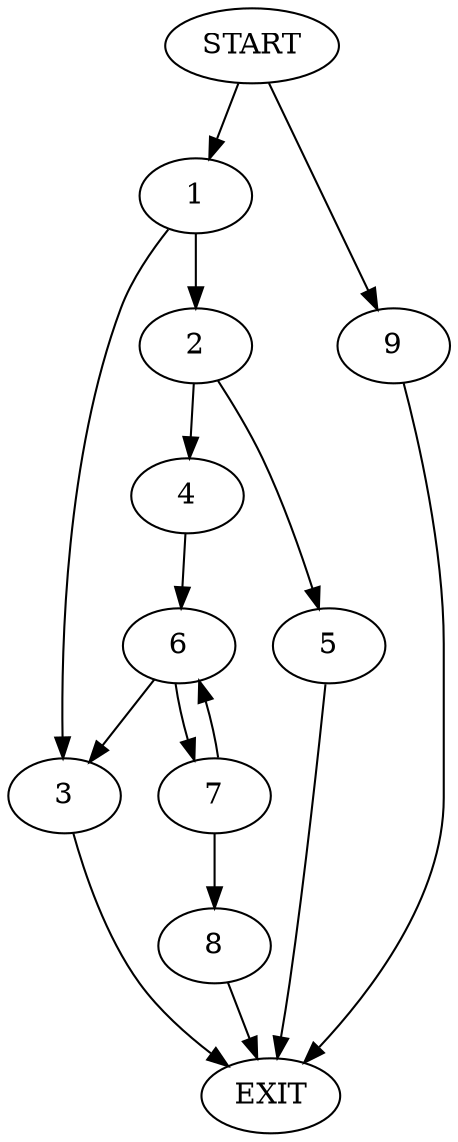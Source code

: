 digraph {
0 [label="START"]
10 [label="EXIT"]
0 -> 1
1 -> 2
1 -> 3
2 -> 4
2 -> 5
3 -> 10
4 -> 6
5 -> 10
6 -> 7
6 -> 3
7 -> 8
7 -> 6
8 -> 10
0 -> 9
9 -> 10
}
